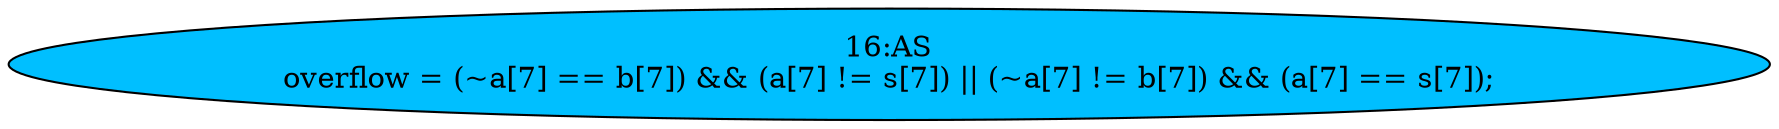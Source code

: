 strict digraph "" {
	node [label="\N"];
	"16:AS"	[ast="<pyverilog.vparser.ast.Assign object at 0x7f0461092050>",
		def_var="['overflow']",
		fillcolor=deepskyblue,
		label="16:AS
overflow = (~a[7] == b[7]) && (a[7] != s[7]) || (~a[7] != b[7]) && (a[7] == s[7]);",
		statements="[]",
		style=filled,
		typ=Assign,
		use_var="['a', 'b', 'a', 's', 'a', 'b', 'a', 's']"];
}
